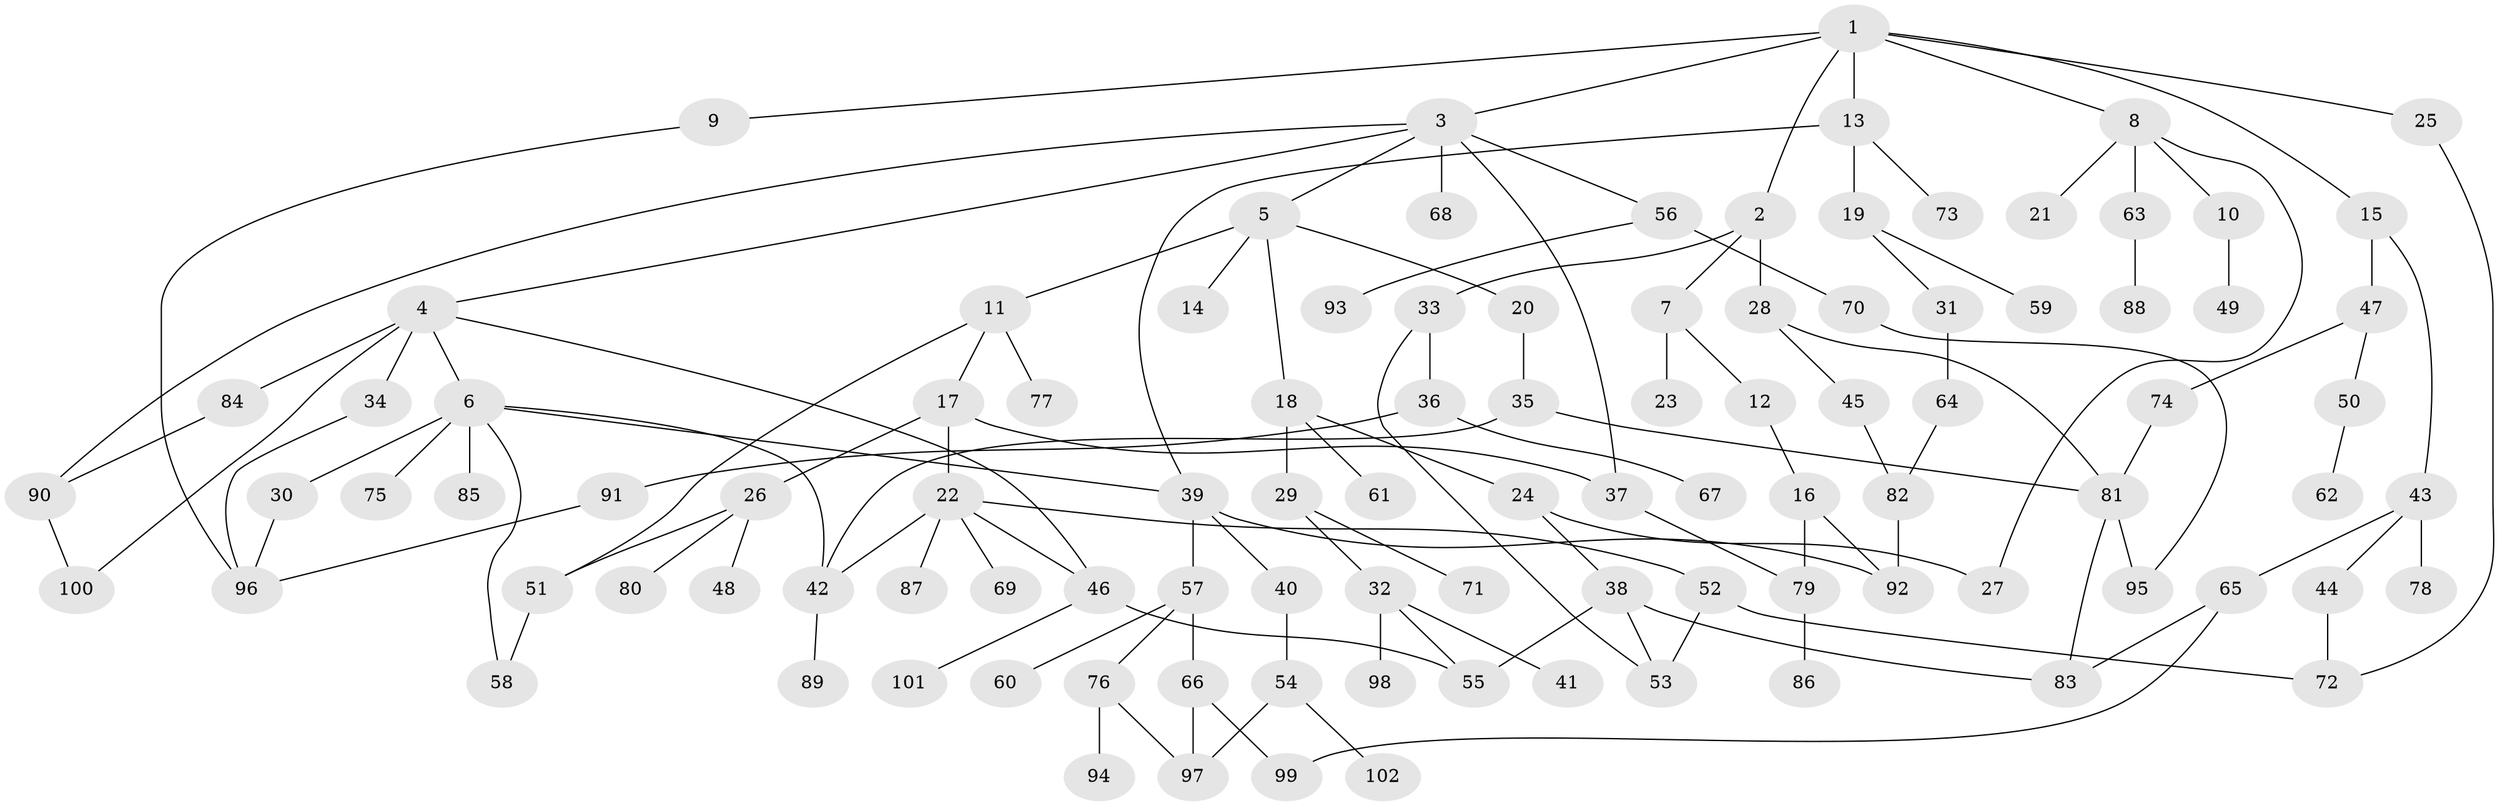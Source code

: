 // coarse degree distribution, {7: 0.058823529411764705, 5: 0.0784313725490196, 4: 0.19607843137254902, 6: 0.0196078431372549, 1: 0.21568627450980393, 3: 0.3137254901960784, 2: 0.11764705882352941}
// Generated by graph-tools (version 1.1) at 2025/49/03/04/25 22:49:13]
// undirected, 102 vertices, 132 edges
graph export_dot {
  node [color=gray90,style=filled];
  1;
  2;
  3;
  4;
  5;
  6;
  7;
  8;
  9;
  10;
  11;
  12;
  13;
  14;
  15;
  16;
  17;
  18;
  19;
  20;
  21;
  22;
  23;
  24;
  25;
  26;
  27;
  28;
  29;
  30;
  31;
  32;
  33;
  34;
  35;
  36;
  37;
  38;
  39;
  40;
  41;
  42;
  43;
  44;
  45;
  46;
  47;
  48;
  49;
  50;
  51;
  52;
  53;
  54;
  55;
  56;
  57;
  58;
  59;
  60;
  61;
  62;
  63;
  64;
  65;
  66;
  67;
  68;
  69;
  70;
  71;
  72;
  73;
  74;
  75;
  76;
  77;
  78;
  79;
  80;
  81;
  82;
  83;
  84;
  85;
  86;
  87;
  88;
  89;
  90;
  91;
  92;
  93;
  94;
  95;
  96;
  97;
  98;
  99;
  100;
  101;
  102;
  1 -- 2;
  1 -- 3;
  1 -- 8;
  1 -- 9;
  1 -- 13;
  1 -- 15;
  1 -- 25;
  2 -- 7;
  2 -- 28;
  2 -- 33;
  3 -- 4;
  3 -- 5;
  3 -- 37;
  3 -- 56;
  3 -- 68;
  3 -- 90;
  4 -- 6;
  4 -- 34;
  4 -- 46;
  4 -- 84;
  4 -- 100;
  5 -- 11;
  5 -- 14;
  5 -- 18;
  5 -- 20;
  6 -- 30;
  6 -- 39;
  6 -- 75;
  6 -- 85;
  6 -- 42;
  6 -- 58;
  7 -- 12;
  7 -- 23;
  8 -- 10;
  8 -- 21;
  8 -- 63;
  8 -- 27;
  9 -- 96;
  10 -- 49;
  11 -- 17;
  11 -- 51;
  11 -- 77;
  12 -- 16;
  13 -- 19;
  13 -- 73;
  13 -- 39;
  15 -- 43;
  15 -- 47;
  16 -- 79;
  16 -- 92;
  17 -- 22;
  17 -- 26;
  17 -- 37;
  18 -- 24;
  18 -- 29;
  18 -- 61;
  19 -- 31;
  19 -- 59;
  20 -- 35;
  22 -- 42;
  22 -- 52;
  22 -- 69;
  22 -- 87;
  22 -- 46;
  24 -- 27;
  24 -- 38;
  25 -- 72;
  26 -- 48;
  26 -- 80;
  26 -- 51;
  28 -- 45;
  28 -- 81;
  29 -- 32;
  29 -- 71;
  30 -- 96;
  31 -- 64;
  32 -- 41;
  32 -- 55;
  32 -- 98;
  33 -- 36;
  33 -- 53;
  34 -- 96;
  35 -- 81;
  35 -- 42;
  36 -- 67;
  36 -- 91;
  37 -- 79;
  38 -- 55;
  38 -- 53;
  38 -- 83;
  39 -- 40;
  39 -- 57;
  39 -- 92;
  40 -- 54;
  42 -- 89;
  43 -- 44;
  43 -- 65;
  43 -- 78;
  44 -- 72;
  45 -- 82;
  46 -- 101;
  46 -- 55;
  47 -- 50;
  47 -- 74;
  50 -- 62;
  51 -- 58;
  52 -- 53;
  52 -- 72;
  54 -- 97;
  54 -- 102;
  56 -- 70;
  56 -- 93;
  57 -- 60;
  57 -- 66;
  57 -- 76;
  63 -- 88;
  64 -- 82;
  65 -- 83;
  65 -- 99;
  66 -- 97;
  66 -- 99;
  70 -- 95;
  74 -- 81;
  76 -- 94;
  76 -- 97;
  79 -- 86;
  81 -- 95;
  81 -- 83;
  82 -- 92;
  84 -- 90;
  90 -- 100;
  91 -- 96;
}
